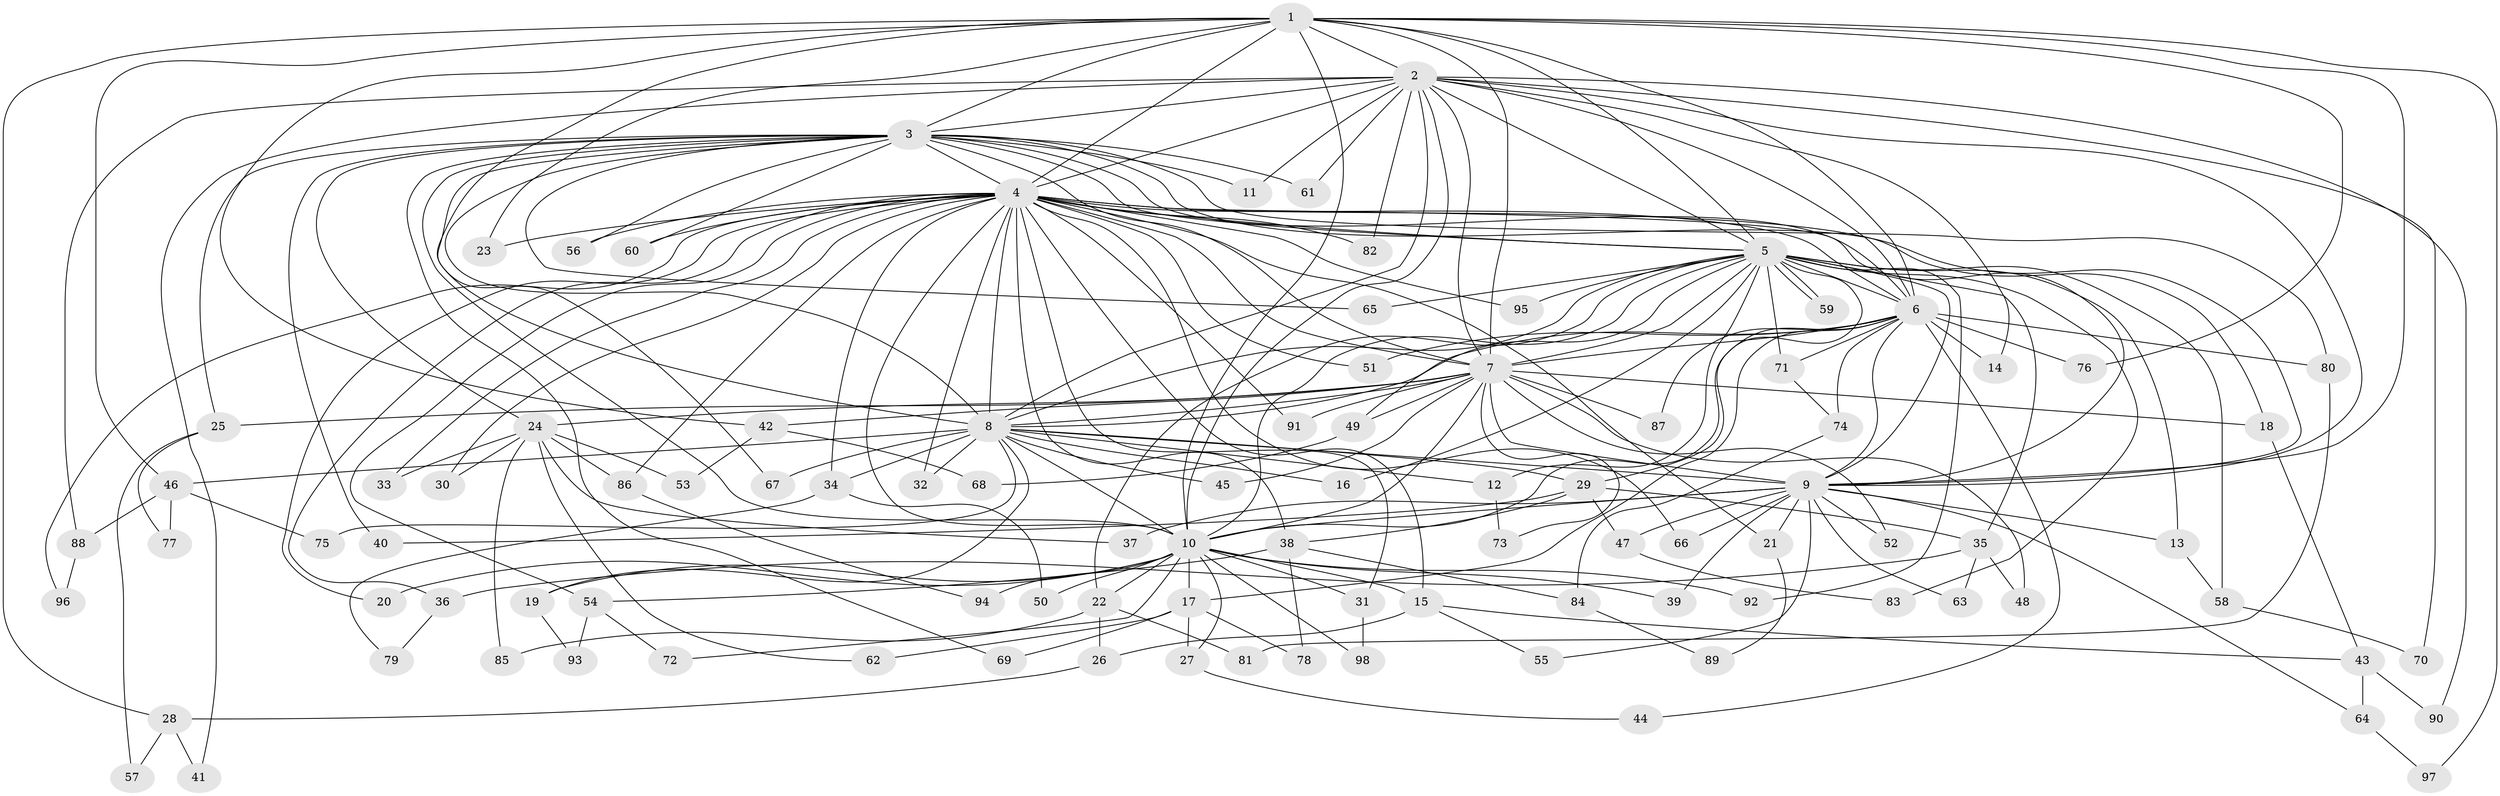 // coarse degree distribution, {20: 0.027777777777777776, 17: 0.013888888888888888, 27: 0.013888888888888888, 13: 0.013888888888888888, 18: 0.013888888888888888, 25: 0.013888888888888888, 21: 0.013888888888888888, 2: 0.5138888888888888, 3: 0.19444444444444445, 6: 0.027777777777777776, 5: 0.05555555555555555, 9: 0.013888888888888888, 4: 0.08333333333333333}
// Generated by graph-tools (version 1.1) at 2025/41/03/06/25 10:41:37]
// undirected, 98 vertices, 221 edges
graph export_dot {
graph [start="1"]
  node [color=gray90,style=filled];
  1;
  2;
  3;
  4;
  5;
  6;
  7;
  8;
  9;
  10;
  11;
  12;
  13;
  14;
  15;
  16;
  17;
  18;
  19;
  20;
  21;
  22;
  23;
  24;
  25;
  26;
  27;
  28;
  29;
  30;
  31;
  32;
  33;
  34;
  35;
  36;
  37;
  38;
  39;
  40;
  41;
  42;
  43;
  44;
  45;
  46;
  47;
  48;
  49;
  50;
  51;
  52;
  53;
  54;
  55;
  56;
  57;
  58;
  59;
  60;
  61;
  62;
  63;
  64;
  65;
  66;
  67;
  68;
  69;
  70;
  71;
  72;
  73;
  74;
  75;
  76;
  77;
  78;
  79;
  80;
  81;
  82;
  83;
  84;
  85;
  86;
  87;
  88;
  89;
  90;
  91;
  92;
  93;
  94;
  95;
  96;
  97;
  98;
  1 -- 2;
  1 -- 3;
  1 -- 4;
  1 -- 5;
  1 -- 6;
  1 -- 7;
  1 -- 8;
  1 -- 9;
  1 -- 10;
  1 -- 23;
  1 -- 28;
  1 -- 42;
  1 -- 46;
  1 -- 76;
  1 -- 97;
  2 -- 3;
  2 -- 4;
  2 -- 5;
  2 -- 6;
  2 -- 7;
  2 -- 8;
  2 -- 9;
  2 -- 10;
  2 -- 11;
  2 -- 14;
  2 -- 41;
  2 -- 61;
  2 -- 70;
  2 -- 82;
  2 -- 88;
  2 -- 90;
  3 -- 4;
  3 -- 5;
  3 -- 6;
  3 -- 7;
  3 -- 8;
  3 -- 9;
  3 -- 10;
  3 -- 11;
  3 -- 24;
  3 -- 25;
  3 -- 40;
  3 -- 56;
  3 -- 60;
  3 -- 61;
  3 -- 65;
  3 -- 67;
  3 -- 69;
  3 -- 80;
  4 -- 5;
  4 -- 6;
  4 -- 7;
  4 -- 8;
  4 -- 9;
  4 -- 10;
  4 -- 15;
  4 -- 18;
  4 -- 20;
  4 -- 21;
  4 -- 23;
  4 -- 30;
  4 -- 31;
  4 -- 32;
  4 -- 33;
  4 -- 34;
  4 -- 36;
  4 -- 38;
  4 -- 51;
  4 -- 54;
  4 -- 56;
  4 -- 60;
  4 -- 66;
  4 -- 82;
  4 -- 86;
  4 -- 91;
  4 -- 95;
  4 -- 96;
  5 -- 6;
  5 -- 7;
  5 -- 8;
  5 -- 9;
  5 -- 10;
  5 -- 12;
  5 -- 13;
  5 -- 16;
  5 -- 22;
  5 -- 29;
  5 -- 35;
  5 -- 49;
  5 -- 58;
  5 -- 59;
  5 -- 59;
  5 -- 65;
  5 -- 71;
  5 -- 83;
  5 -- 92;
  5 -- 95;
  6 -- 7;
  6 -- 8;
  6 -- 9;
  6 -- 10;
  6 -- 14;
  6 -- 17;
  6 -- 44;
  6 -- 51;
  6 -- 71;
  6 -- 74;
  6 -- 76;
  6 -- 80;
  6 -- 87;
  7 -- 8;
  7 -- 9;
  7 -- 10;
  7 -- 18;
  7 -- 24;
  7 -- 25;
  7 -- 42;
  7 -- 45;
  7 -- 48;
  7 -- 49;
  7 -- 52;
  7 -- 73;
  7 -- 87;
  7 -- 91;
  8 -- 9;
  8 -- 10;
  8 -- 12;
  8 -- 16;
  8 -- 19;
  8 -- 29;
  8 -- 32;
  8 -- 34;
  8 -- 45;
  8 -- 46;
  8 -- 67;
  8 -- 75;
  9 -- 10;
  9 -- 13;
  9 -- 21;
  9 -- 37;
  9 -- 39;
  9 -- 47;
  9 -- 52;
  9 -- 55;
  9 -- 63;
  9 -- 64;
  9 -- 66;
  10 -- 15;
  10 -- 17;
  10 -- 19;
  10 -- 20;
  10 -- 22;
  10 -- 27;
  10 -- 31;
  10 -- 39;
  10 -- 50;
  10 -- 72;
  10 -- 92;
  10 -- 94;
  10 -- 98;
  12 -- 73;
  13 -- 58;
  15 -- 26;
  15 -- 43;
  15 -- 55;
  17 -- 27;
  17 -- 62;
  17 -- 69;
  17 -- 78;
  18 -- 43;
  19 -- 93;
  21 -- 89;
  22 -- 26;
  22 -- 81;
  22 -- 85;
  24 -- 30;
  24 -- 33;
  24 -- 37;
  24 -- 53;
  24 -- 62;
  24 -- 85;
  24 -- 86;
  25 -- 57;
  25 -- 77;
  26 -- 28;
  27 -- 44;
  28 -- 41;
  28 -- 57;
  29 -- 35;
  29 -- 38;
  29 -- 40;
  29 -- 47;
  31 -- 98;
  34 -- 50;
  34 -- 79;
  35 -- 36;
  35 -- 48;
  35 -- 63;
  36 -- 79;
  38 -- 54;
  38 -- 78;
  38 -- 84;
  42 -- 53;
  42 -- 68;
  43 -- 64;
  43 -- 90;
  46 -- 75;
  46 -- 77;
  46 -- 88;
  47 -- 83;
  49 -- 68;
  54 -- 72;
  54 -- 93;
  58 -- 70;
  64 -- 97;
  71 -- 74;
  74 -- 84;
  80 -- 81;
  84 -- 89;
  86 -- 94;
  88 -- 96;
}
